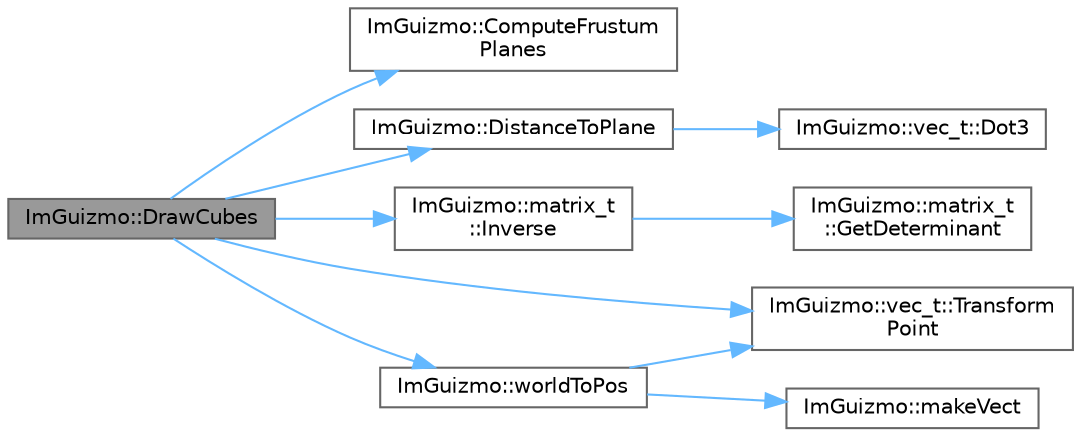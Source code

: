 digraph "ImGuizmo::DrawCubes"
{
 // LATEX_PDF_SIZE
  bgcolor="transparent";
  edge [fontname=Helvetica,fontsize=10,labelfontname=Helvetica,labelfontsize=10];
  node [fontname=Helvetica,fontsize=10,shape=box,height=0.2,width=0.4];
  rankdir="LR";
  Node1 [id="Node000001",label="ImGuizmo::DrawCubes",height=0.2,width=0.4,color="gray40", fillcolor="grey60", style="filled", fontcolor="black",tooltip=" "];
  Node1 -> Node2 [id="edge1_Node000001_Node000002",color="steelblue1",style="solid",tooltip=" "];
  Node2 [id="Node000002",label="ImGuizmo::ComputeFrustum\lPlanes",height=0.2,width=0.4,color="grey40", fillcolor="white", style="filled",URL="$namespace_im_guizmo.html#a06fdc4086981ed2527a89e916f05d011",tooltip=" "];
  Node1 -> Node3 [id="edge2_Node000001_Node000003",color="steelblue1",style="solid",tooltip=" "];
  Node3 [id="Node000003",label="ImGuizmo::DistanceToPlane",height=0.2,width=0.4,color="grey40", fillcolor="white", style="filled",URL="$namespace_im_guizmo.html#a288e017a79db9b8fb5f0c6419a3ce323",tooltip=" "];
  Node3 -> Node4 [id="edge3_Node000003_Node000004",color="steelblue1",style="solid",tooltip=" "];
  Node4 [id="Node000004",label="ImGuizmo::vec_t::Dot3",height=0.2,width=0.4,color="grey40", fillcolor="white", style="filled",URL="$struct_im_guizmo_1_1vec__t.html#af69c3a1f7a5816939c1d19cb4c7ebf76",tooltip=" "];
  Node1 -> Node5 [id="edge4_Node000001_Node000005",color="steelblue1",style="solid",tooltip=" "];
  Node5 [id="Node000005",label="ImGuizmo::matrix_t\l::Inverse",height=0.2,width=0.4,color="grey40", fillcolor="white", style="filled",URL="$struct_im_guizmo_1_1matrix__t.html#a8a0e24127eb60b7b4e0049488569c567",tooltip=" "];
  Node5 -> Node6 [id="edge5_Node000005_Node000006",color="steelblue1",style="solid",tooltip=" "];
  Node6 [id="Node000006",label="ImGuizmo::matrix_t\l::GetDeterminant",height=0.2,width=0.4,color="grey40", fillcolor="white", style="filled",URL="$struct_im_guizmo_1_1matrix__t.html#a56d2d5ba7efc096d369aae01ef0e1da8",tooltip=" "];
  Node1 -> Node7 [id="edge6_Node000001_Node000007",color="steelblue1",style="solid",tooltip=" "];
  Node7 [id="Node000007",label="ImGuizmo::vec_t::Transform\lPoint",height=0.2,width=0.4,color="grey40", fillcolor="white", style="filled",URL="$struct_im_guizmo_1_1vec__t.html#a904cb32e9200475ae5a9f5c918816dc2",tooltip=" "];
  Node1 -> Node8 [id="edge7_Node000001_Node000008",color="steelblue1",style="solid",tooltip=" "];
  Node8 [id="Node000008",label="ImGuizmo::worldToPos",height=0.2,width=0.4,color="grey40", fillcolor="white", style="filled",URL="$namespace_im_guizmo.html#abb3202afd314281c19295b1ba03f9665",tooltip=" "];
  Node8 -> Node9 [id="edge8_Node000008_Node000009",color="steelblue1",style="solid",tooltip=" "];
  Node9 [id="Node000009",label="ImGuizmo::makeVect",height=0.2,width=0.4,color="grey40", fillcolor="white", style="filled",URL="$namespace_im_guizmo.html#a640be01f179c80230cd4b7ee9b298456",tooltip=" "];
  Node8 -> Node7 [id="edge9_Node000008_Node000007",color="steelblue1",style="solid",tooltip=" "];
}
